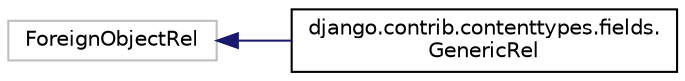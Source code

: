 digraph "Graphical Class Hierarchy"
{
 // LATEX_PDF_SIZE
  edge [fontname="Helvetica",fontsize="10",labelfontname="Helvetica",labelfontsize="10"];
  node [fontname="Helvetica",fontsize="10",shape=record];
  rankdir="LR";
  Node3768 [label="ForeignObjectRel",height=0.2,width=0.4,color="grey75", fillcolor="white", style="filled",tooltip=" "];
  Node3768 -> Node0 [dir="back",color="midnightblue",fontsize="10",style="solid",fontname="Helvetica"];
  Node0 [label="django.contrib.contenttypes.fields.\lGenericRel",height=0.2,width=0.4,color="black", fillcolor="white", style="filled",URL="$df/dab/classdjango_1_1contrib_1_1contenttypes_1_1fields_1_1_generic_rel.html",tooltip=" "];
}
